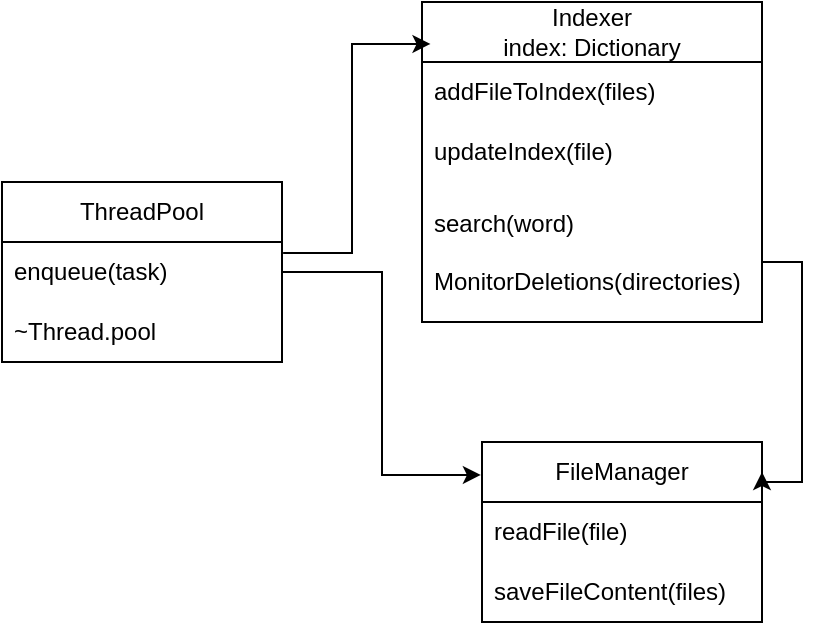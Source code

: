 <mxfile version="25.0.3">
  <diagram name="Страница — 1" id="AIHmha7tDKfmPvRhE4R7">
    <mxGraphModel dx="713" dy="339" grid="1" gridSize="10" guides="1" tooltips="1" connect="1" arrows="1" fold="1" page="1" pageScale="1" pageWidth="827" pageHeight="1169" math="0" shadow="0">
      <root>
        <mxCell id="0" />
        <mxCell id="1" parent="0" />
        <mxCell id="oopTi2xl6j7hLsvHKw6I-4" value="&lt;div&gt;Indexer&lt;/div&gt;&lt;div&gt;index: Dictionary&lt;/div&gt;" style="swimlane;fontStyle=0;childLayout=stackLayout;horizontal=1;startSize=30;horizontalStack=0;resizeParent=1;resizeParentMax=0;resizeLast=0;collapsible=1;marginBottom=0;whiteSpace=wrap;html=1;" parent="1" vertex="1">
          <mxGeometry x="300" y="240" width="170" height="160" as="geometry" />
        </mxCell>
        <mxCell id="oopTi2xl6j7hLsvHKw6I-5" value="addFileToIndex(files)" style="text;strokeColor=none;fillColor=none;align=left;verticalAlign=middle;spacingLeft=4;spacingRight=4;overflow=hidden;points=[[0,0.5],[1,0.5]];portConstraint=eastwest;rotatable=0;whiteSpace=wrap;html=1;" parent="oopTi2xl6j7hLsvHKw6I-4" vertex="1">
          <mxGeometry y="30" width="170" height="30" as="geometry" />
        </mxCell>
        <mxCell id="oopTi2xl6j7hLsvHKw6I-6" value="updateIndex(file)" style="text;strokeColor=none;fillColor=none;align=left;verticalAlign=middle;spacingLeft=4;spacingRight=4;overflow=hidden;points=[[0,0.5],[1,0.5]];portConstraint=eastwest;rotatable=0;whiteSpace=wrap;html=1;" parent="oopTi2xl6j7hLsvHKw6I-4" vertex="1">
          <mxGeometry y="60" width="170" height="30" as="geometry" />
        </mxCell>
        <mxCell id="oopTi2xl6j7hLsvHKw6I-7" value="search(word)&lt;div&gt;&lt;br&gt;&lt;div&gt;MonitorDeletions(directories)&lt;/div&gt;&lt;/div&gt;" style="text;strokeColor=none;fillColor=none;align=left;verticalAlign=middle;spacingLeft=4;spacingRight=4;overflow=hidden;points=[[0,0.5],[1,0.5]];portConstraint=eastwest;rotatable=0;whiteSpace=wrap;html=1;" parent="oopTi2xl6j7hLsvHKw6I-4" vertex="1">
          <mxGeometry y="90" width="170" height="70" as="geometry" />
        </mxCell>
        <mxCell id="oopTi2xl6j7hLsvHKw6I-8" value="FileManager" style="swimlane;fontStyle=0;childLayout=stackLayout;horizontal=1;startSize=30;horizontalStack=0;resizeParent=1;resizeParentMax=0;resizeLast=0;collapsible=1;marginBottom=0;whiteSpace=wrap;html=1;" parent="1" vertex="1">
          <mxGeometry x="330" y="460" width="140" height="90" as="geometry" />
        </mxCell>
        <mxCell id="oopTi2xl6j7hLsvHKw6I-9" value="readFile(file)" style="text;strokeColor=none;fillColor=none;align=left;verticalAlign=middle;spacingLeft=4;spacingRight=4;overflow=hidden;points=[[0,0.5],[1,0.5]];portConstraint=eastwest;rotatable=0;whiteSpace=wrap;html=1;" parent="oopTi2xl6j7hLsvHKw6I-8" vertex="1">
          <mxGeometry y="30" width="140" height="30" as="geometry" />
        </mxCell>
        <mxCell id="oopTi2xl6j7hLsvHKw6I-10" value="saveFileContent(files)" style="text;strokeColor=none;fillColor=none;align=left;verticalAlign=middle;spacingLeft=4;spacingRight=4;overflow=hidden;points=[[0,0.5],[1,0.5]];portConstraint=eastwest;rotatable=0;whiteSpace=wrap;html=1;" parent="oopTi2xl6j7hLsvHKw6I-8" vertex="1">
          <mxGeometry y="60" width="140" height="30" as="geometry" />
        </mxCell>
        <mxCell id="oopTi2xl6j7hLsvHKw6I-12" value="ThreadPool" style="swimlane;fontStyle=0;childLayout=stackLayout;horizontal=1;startSize=30;horizontalStack=0;resizeParent=1;resizeParentMax=0;resizeLast=0;collapsible=1;marginBottom=0;whiteSpace=wrap;html=1;" parent="1" vertex="1">
          <mxGeometry x="90" y="330" width="140" height="90" as="geometry" />
        </mxCell>
        <mxCell id="oopTi2xl6j7hLsvHKw6I-13" value="enqueue(task)" style="text;strokeColor=none;fillColor=none;align=left;verticalAlign=middle;spacingLeft=4;spacingRight=4;overflow=hidden;points=[[0,0.5],[1,0.5]];portConstraint=eastwest;rotatable=0;whiteSpace=wrap;html=1;" parent="oopTi2xl6j7hLsvHKw6I-12" vertex="1">
          <mxGeometry y="30" width="140" height="30" as="geometry" />
        </mxCell>
        <mxCell id="oopTi2xl6j7hLsvHKw6I-15" value="~Thread.pool" style="text;strokeColor=none;fillColor=none;align=left;verticalAlign=middle;spacingLeft=4;spacingRight=4;overflow=hidden;points=[[0,0.5],[1,0.5]];portConstraint=eastwest;rotatable=0;whiteSpace=wrap;html=1;" parent="oopTi2xl6j7hLsvHKw6I-12" vertex="1">
          <mxGeometry y="60" width="140" height="30" as="geometry" />
        </mxCell>
        <mxCell id="oopTi2xl6j7hLsvHKw6I-28" style="edgeStyle=orthogonalEdgeStyle;rounded=0;orthogonalLoop=1;jettySize=auto;html=1;entryX=0.025;entryY=0.131;entryDx=0;entryDy=0;entryPerimeter=0;exitX=1.004;exitY=0.183;exitDx=0;exitDy=0;exitPerimeter=0;" parent="1" source="oopTi2xl6j7hLsvHKw6I-13" target="oopTi2xl6j7hLsvHKw6I-4" edge="1">
          <mxGeometry relative="1" as="geometry" />
        </mxCell>
        <mxCell id="oopTi2xl6j7hLsvHKw6I-32" style="edgeStyle=orthogonalEdgeStyle;rounded=0;orthogonalLoop=1;jettySize=auto;html=1;entryX=1;entryY=0.167;entryDx=0;entryDy=0;entryPerimeter=0;" parent="1" source="oopTi2xl6j7hLsvHKw6I-4" target="oopTi2xl6j7hLsvHKw6I-8" edge="1">
          <mxGeometry relative="1" as="geometry">
            <Array as="points">
              <mxPoint x="490" y="370" />
              <mxPoint x="490" y="480" />
            </Array>
          </mxGeometry>
        </mxCell>
        <mxCell id="oopTi2xl6j7hLsvHKw6I-33" style="edgeStyle=orthogonalEdgeStyle;rounded=0;orthogonalLoop=1;jettySize=auto;html=1;entryX=-0.004;entryY=0.183;entryDx=0;entryDy=0;entryPerimeter=0;" parent="1" source="oopTi2xl6j7hLsvHKw6I-13" target="oopTi2xl6j7hLsvHKw6I-8" edge="1">
          <mxGeometry relative="1" as="geometry" />
        </mxCell>
      </root>
    </mxGraphModel>
  </diagram>
</mxfile>
